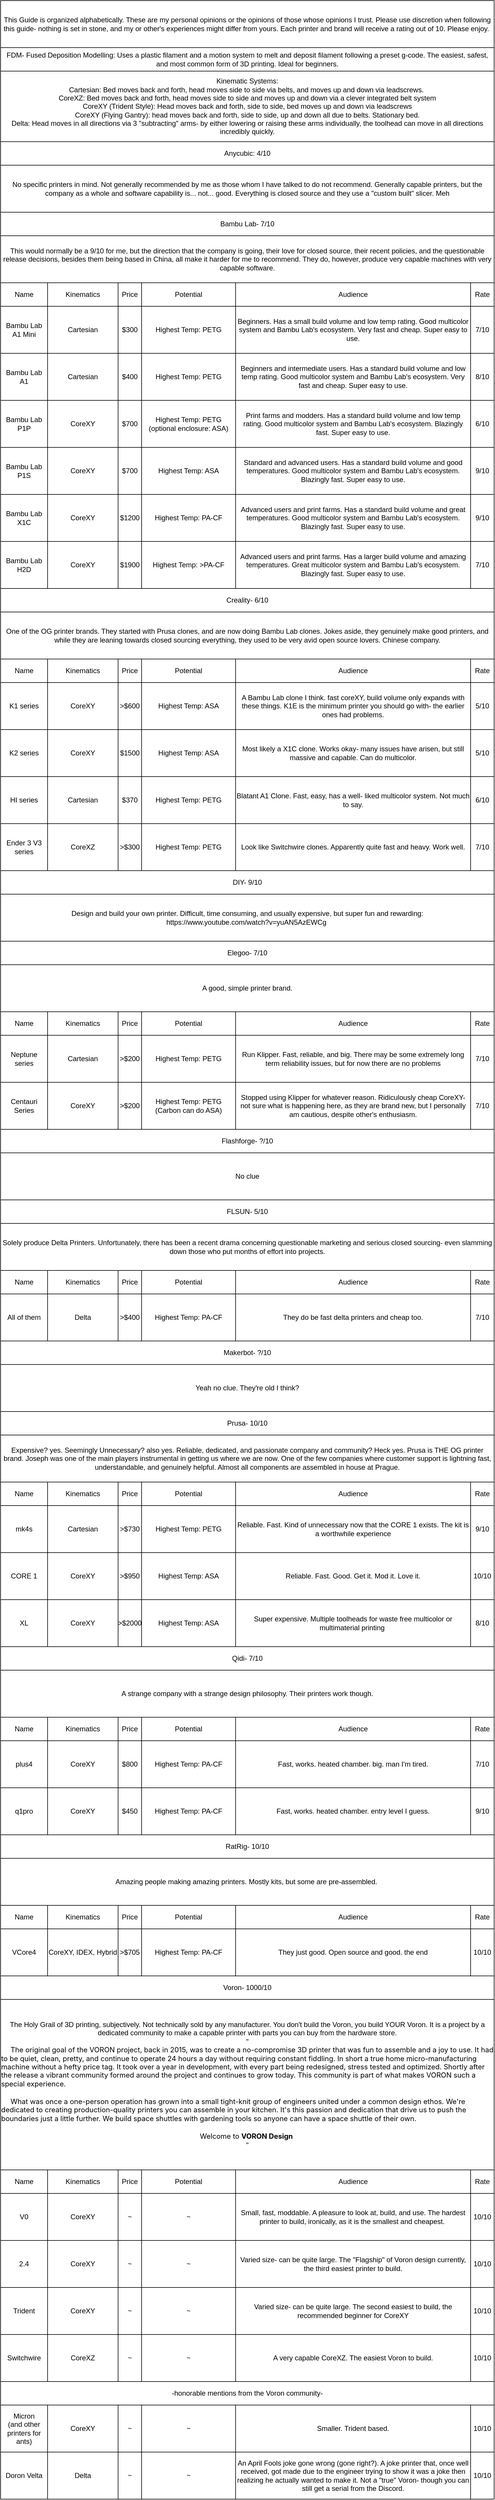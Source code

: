 <mxfile version="26.1.1">
  <diagram name="Page-1" id="4yVphRapAxRlb3RoKPS6">
    <mxGraphModel dx="1065" dy="645" grid="1" gridSize="10" guides="1" tooltips="1" connect="1" arrows="1" fold="1" page="1" pageScale="1" pageWidth="850" pageHeight="1100" math="0" shadow="0">
      <root>
        <mxCell id="0" />
        <mxCell id="1" parent="0" />
        <mxCell id="THGji-hDWPj--Byz9luo-14" value="This Guide is organized alphabetically. These are my personal opinions or the opinions of those whose opinions I trust. Please use discretion when following this guide- nothing is set in stone, and my or other&#39;s experiences might differ from yours. Each printer and brand will receive a rating out of 10. Please enjoy.&amp;nbsp;" style="rounded=0;whiteSpace=wrap;html=1;" vertex="1" parent="1">
          <mxGeometry width="840" height="80" as="geometry" />
        </mxCell>
        <mxCell id="THGji-hDWPj--Byz9luo-15" value="FDM- Fused Deposition Modelling: Uses a plastic filament and a motion system to melt and deposit filament following a preset g-code. The easiest, safest, and most common form of 3D printing. Ideal for beginners." style="whiteSpace=wrap;html=1;" vertex="1" parent="1">
          <mxGeometry y="80" width="840" height="40" as="geometry" />
        </mxCell>
        <mxCell id="THGji-hDWPj--Byz9luo-16" value="Anycubic: 4/10" style="whiteSpace=wrap;html=1;" vertex="1" parent="1">
          <mxGeometry y="240" width="840" height="40" as="geometry" />
        </mxCell>
        <mxCell id="THGji-hDWPj--Byz9luo-17" value="No specific printers in mind. Not generally recommended by me as those whom I have talked to do not recommend. Generally capable printers, but the company as a whole and software capability is... not... good. Everything is closed source and they use a &quot;custom built&quot; slicer. Meh" style="whiteSpace=wrap;html=1;" vertex="1" parent="1">
          <mxGeometry y="280" width="840" height="80" as="geometry" />
        </mxCell>
        <mxCell id="THGji-hDWPj--Byz9luo-18" value="Bambu Lab- 7/10" style="whiteSpace=wrap;html=1;" vertex="1" parent="1">
          <mxGeometry y="360" width="840" height="40" as="geometry" />
        </mxCell>
        <mxCell id="THGji-hDWPj--Byz9luo-19" value="This would normally be a 9/10 for me, but the direction that the company is going, their love for closed source, their recent policies, and the questionable release decisions, besides them being based in China, all make it harder for me to recommend. They do, however, produce very capable machines with very capable software." style="whiteSpace=wrap;html=1;" vertex="1" parent="1">
          <mxGeometry y="400" width="840" height="80" as="geometry" />
        </mxCell>
        <mxCell id="THGji-hDWPj--Byz9luo-20" value="Bambu Lab A1 Mini" style="whiteSpace=wrap;html=1;" vertex="1" parent="1">
          <mxGeometry y="520" width="80" height="80" as="geometry" />
        </mxCell>
        <mxCell id="THGji-hDWPj--Byz9luo-21" value="Name" style="whiteSpace=wrap;html=1;" vertex="1" parent="1">
          <mxGeometry y="480" width="80" height="40" as="geometry" />
        </mxCell>
        <mxCell id="THGji-hDWPj--Byz9luo-22" value="Beginners. Has a small build volume and low temp rating. Good multicolor system and Bambu Lab&#39;s ecosystem. Very fast and cheap. Super easy to use." style="whiteSpace=wrap;html=1;" vertex="1" parent="1">
          <mxGeometry x="400" y="520" width="400" height="80" as="geometry" />
        </mxCell>
        <mxCell id="THGji-hDWPj--Byz9luo-23" value="Audience" style="whiteSpace=wrap;html=1;" vertex="1" parent="1">
          <mxGeometry x="400" y="480" width="400" height="40" as="geometry" />
        </mxCell>
        <mxCell id="THGji-hDWPj--Byz9luo-26" value="Cartesian" style="whiteSpace=wrap;html=1;" vertex="1" parent="1">
          <mxGeometry x="80" y="520" width="120" height="80" as="geometry" />
        </mxCell>
        <mxCell id="THGji-hDWPj--Byz9luo-27" value="Kinematics" style="whiteSpace=wrap;html=1;" vertex="1" parent="1">
          <mxGeometry x="80" y="480" width="120" height="40" as="geometry" />
        </mxCell>
        <mxCell id="THGji-hDWPj--Byz9luo-28" value="Potential" style="whiteSpace=wrap;html=1;" vertex="1" parent="1">
          <mxGeometry x="240" y="480" width="160" height="40" as="geometry" />
        </mxCell>
        <mxCell id="THGji-hDWPj--Byz9luo-29" value="Highest Temp: PETG" style="whiteSpace=wrap;html=1;" vertex="1" parent="1">
          <mxGeometry x="240" y="520" width="160" height="80" as="geometry" />
        </mxCell>
        <mxCell id="THGji-hDWPj--Byz9luo-30" value="Kinematic Systems:&lt;div&gt;Cartesian: Bed moves back and forth, head moves side to side via belts, and moves up and down via leadscrews.&amp;nbsp;&lt;div class=&quot;custom-cursor-default-hover&quot;&gt;CoreXZ: Bed moves back and forth, head moves side to side and moves up and down via a clever integrated belt system&lt;/div&gt;&lt;div class=&quot;custom-cursor-default-hover&quot;&gt;CoreXY (Trident Style): Head moves back and forth, side to side, bed moves up and down via leadscrews&lt;/div&gt;&lt;/div&gt;&lt;div class=&quot;custom-cursor-default-hover&quot;&gt;CoreXY (Flying Gantry): head moves back and forth, side to side, up and down all due to belts. Stationary bed.&lt;/div&gt;&lt;div class=&quot;custom-cursor-default-hover&quot;&gt;Delta: Head moves in all directions via 3 &quot;subtracting&quot; arms- by either lowering or raising these arms individually, the toolhead can move in all directions incredibly quickly.&lt;/div&gt;" style="whiteSpace=wrap;html=1;" vertex="1" parent="1">
          <mxGeometry y="120" width="840" height="120" as="geometry" />
        </mxCell>
        <mxCell id="THGji-hDWPj--Byz9luo-31" value="7/10" style="whiteSpace=wrap;html=1;" vertex="1" parent="1">
          <mxGeometry x="800" y="520" width="40" height="80" as="geometry" />
        </mxCell>
        <mxCell id="THGji-hDWPj--Byz9luo-32" value="Rate" style="whiteSpace=wrap;html=1;" vertex="1" parent="1">
          <mxGeometry x="800" y="480" width="40" height="40" as="geometry" />
        </mxCell>
        <mxCell id="THGji-hDWPj--Byz9luo-43" value="Bambu Lab A1" style="whiteSpace=wrap;html=1;" vertex="1" parent="1">
          <mxGeometry y="600" width="80" height="80" as="geometry" />
        </mxCell>
        <mxCell id="THGji-hDWPj--Byz9luo-44" value="Beginners and intermediate users. Has a standard build volume and low temp rating. Good multicolor system and Bambu Lab&#39;s ecosystem. Very fast and cheap. Super easy to use." style="whiteSpace=wrap;html=1;" vertex="1" parent="1">
          <mxGeometry x="400" y="600" width="400" height="80" as="geometry" />
        </mxCell>
        <mxCell id="THGji-hDWPj--Byz9luo-45" value="Cartesian" style="whiteSpace=wrap;html=1;" vertex="1" parent="1">
          <mxGeometry x="80" y="600" width="120" height="80" as="geometry" />
        </mxCell>
        <mxCell id="THGji-hDWPj--Byz9luo-46" value="Highest Temp: PETG" style="whiteSpace=wrap;html=1;" vertex="1" parent="1">
          <mxGeometry x="240" y="600" width="160" height="80" as="geometry" />
        </mxCell>
        <mxCell id="THGji-hDWPj--Byz9luo-47" value="8/10" style="whiteSpace=wrap;html=1;" vertex="1" parent="1">
          <mxGeometry x="800" y="600" width="40" height="80" as="geometry" />
        </mxCell>
        <mxCell id="THGji-hDWPj--Byz9luo-48" value="Bambu Lab P1P" style="whiteSpace=wrap;html=1;" vertex="1" parent="1">
          <mxGeometry y="680" width="80" height="80" as="geometry" />
        </mxCell>
        <mxCell id="THGji-hDWPj--Byz9luo-49" value="Print farms and modders. Has a standard build volume and low temp rating. Good multicolor system and Bambu Lab&#39;s ecosystem. Blazingly fast. Super easy to use." style="whiteSpace=wrap;html=1;" vertex="1" parent="1">
          <mxGeometry x="400" y="680" width="400" height="80" as="geometry" />
        </mxCell>
        <mxCell id="THGji-hDWPj--Byz9luo-50" value="CoreXY" style="whiteSpace=wrap;html=1;" vertex="1" parent="1">
          <mxGeometry x="80" y="680" width="120" height="80" as="geometry" />
        </mxCell>
        <mxCell id="THGji-hDWPj--Byz9luo-51" value="Highest Temp: PETG&lt;div&gt;(optional enclosure: ASA)&lt;/div&gt;" style="whiteSpace=wrap;html=1;" vertex="1" parent="1">
          <mxGeometry x="240" y="680" width="160" height="80" as="geometry" />
        </mxCell>
        <mxCell id="THGji-hDWPj--Byz9luo-52" value="6/10" style="whiteSpace=wrap;html=1;" vertex="1" parent="1">
          <mxGeometry x="800" y="680" width="40" height="80" as="geometry" />
        </mxCell>
        <mxCell id="THGji-hDWPj--Byz9luo-53" value="Bambu Lab P1S" style="whiteSpace=wrap;html=1;" vertex="1" parent="1">
          <mxGeometry y="760" width="80" height="80" as="geometry" />
        </mxCell>
        <mxCell id="THGji-hDWPj--Byz9luo-54" value="Standard and advanced users. Has a standard build volume and good temperatures. Good multicolor system and Bambu Lab&#39;s ecosystem. Blazingly fast. Super easy to use." style="whiteSpace=wrap;html=1;" vertex="1" parent="1">
          <mxGeometry x="400" y="760" width="400" height="80" as="geometry" />
        </mxCell>
        <mxCell id="THGji-hDWPj--Byz9luo-55" value="CoreXY" style="whiteSpace=wrap;html=1;" vertex="1" parent="1">
          <mxGeometry x="80" y="760" width="120" height="80" as="geometry" />
        </mxCell>
        <mxCell id="THGji-hDWPj--Byz9luo-56" value="Highest Temp: ASA" style="whiteSpace=wrap;html=1;" vertex="1" parent="1">
          <mxGeometry x="240" y="760" width="160" height="80" as="geometry" />
        </mxCell>
        <mxCell id="THGji-hDWPj--Byz9luo-57" value="9/10" style="whiteSpace=wrap;html=1;" vertex="1" parent="1">
          <mxGeometry x="800" y="760" width="40" height="80" as="geometry" />
        </mxCell>
        <mxCell id="THGji-hDWPj--Byz9luo-58" value="Bambu Lab X1C" style="whiteSpace=wrap;html=1;" vertex="1" parent="1">
          <mxGeometry y="840" width="80" height="80" as="geometry" />
        </mxCell>
        <mxCell id="THGji-hDWPj--Byz9luo-59" value="Advanced users and print farms. Has a standard build volume and great temperatures. Good multicolor system and Bambu Lab&#39;s ecosystem. Blazingly fast. Super easy to use." style="whiteSpace=wrap;html=1;" vertex="1" parent="1">
          <mxGeometry x="400" y="840" width="400" height="80" as="geometry" />
        </mxCell>
        <mxCell id="THGji-hDWPj--Byz9luo-60" value="CoreXY" style="whiteSpace=wrap;html=1;" vertex="1" parent="1">
          <mxGeometry x="80" y="840" width="120" height="80" as="geometry" />
        </mxCell>
        <mxCell id="THGji-hDWPj--Byz9luo-61" value="Highest Temp: PA-CF" style="whiteSpace=wrap;html=1;" vertex="1" parent="1">
          <mxGeometry x="240" y="840" width="160" height="80" as="geometry" />
        </mxCell>
        <mxCell id="THGji-hDWPj--Byz9luo-62" value="9/10" style="whiteSpace=wrap;html=1;" vertex="1" parent="1">
          <mxGeometry x="800" y="840" width="40" height="80" as="geometry" />
        </mxCell>
        <mxCell id="THGji-hDWPj--Byz9luo-64" value="Price" style="whiteSpace=wrap;html=1;" vertex="1" parent="1">
          <mxGeometry x="200" y="480" width="40" height="40" as="geometry" />
        </mxCell>
        <mxCell id="THGji-hDWPj--Byz9luo-66" value="$300" style="whiteSpace=wrap;html=1;" vertex="1" parent="1">
          <mxGeometry x="200" y="520" width="40" height="80" as="geometry" />
        </mxCell>
        <mxCell id="THGji-hDWPj--Byz9luo-67" value="$400" style="whiteSpace=wrap;html=1;" vertex="1" parent="1">
          <mxGeometry x="200" y="600" width="40" height="80" as="geometry" />
        </mxCell>
        <mxCell id="THGji-hDWPj--Byz9luo-68" value="$700" style="whiteSpace=wrap;html=1;" vertex="1" parent="1">
          <mxGeometry x="200" y="680" width="40" height="80" as="geometry" />
        </mxCell>
        <mxCell id="THGji-hDWPj--Byz9luo-69" value="$700" style="whiteSpace=wrap;html=1;" vertex="1" parent="1">
          <mxGeometry x="200" y="760" width="40" height="80" as="geometry" />
        </mxCell>
        <mxCell id="THGji-hDWPj--Byz9luo-70" value="$1200" style="whiteSpace=wrap;html=1;" vertex="1" parent="1">
          <mxGeometry x="200" y="840" width="40" height="80" as="geometry" />
        </mxCell>
        <mxCell id="THGji-hDWPj--Byz9luo-71" value="Bambu Lab H2D" style="whiteSpace=wrap;html=1;" vertex="1" parent="1">
          <mxGeometry y="920" width="80" height="80" as="geometry" />
        </mxCell>
        <mxCell id="THGji-hDWPj--Byz9luo-72" value="Advanced users and print farms. Has a larger build volume and amazing temperatures. Great multicolor system and Bambu Lab&#39;s ecosystem. Blazingly fast. Super easy to use." style="whiteSpace=wrap;html=1;" vertex="1" parent="1">
          <mxGeometry x="400" y="920" width="400" height="80" as="geometry" />
        </mxCell>
        <mxCell id="THGji-hDWPj--Byz9luo-73" value="CoreXY" style="whiteSpace=wrap;html=1;" vertex="1" parent="1">
          <mxGeometry x="80" y="920" width="120" height="80" as="geometry" />
        </mxCell>
        <mxCell id="THGji-hDWPj--Byz9luo-74" value="Highest Temp: &amp;gt;PA-CF" style="whiteSpace=wrap;html=1;" vertex="1" parent="1">
          <mxGeometry x="240" y="920" width="160" height="80" as="geometry" />
        </mxCell>
        <mxCell id="THGji-hDWPj--Byz9luo-75" value="7/10" style="whiteSpace=wrap;html=1;" vertex="1" parent="1">
          <mxGeometry x="800" y="920" width="40" height="80" as="geometry" />
        </mxCell>
        <mxCell id="THGji-hDWPj--Byz9luo-76" value="$1900" style="whiteSpace=wrap;html=1;" vertex="1" parent="1">
          <mxGeometry x="200" y="920" width="40" height="80" as="geometry" />
        </mxCell>
        <mxCell id="THGji-hDWPj--Byz9luo-77" value="Creality- 6/10" style="whiteSpace=wrap;html=1;" vertex="1" parent="1">
          <mxGeometry y="1000" width="840" height="40" as="geometry" />
        </mxCell>
        <mxCell id="THGji-hDWPj--Byz9luo-78" value="One of the OG printer brands. They started with Prusa clones, and are now doing Bambu Lab clones. Jokes aside, they genuinely make good printers, and while they are leaning towards closed sourcing everything, they used to be very avid open source lovers. Chinese company." style="whiteSpace=wrap;html=1;" vertex="1" parent="1">
          <mxGeometry y="1040" width="840" height="80" as="geometry" />
        </mxCell>
        <mxCell id="THGji-hDWPj--Byz9luo-79" value="K1 series" style="whiteSpace=wrap;html=1;" vertex="1" parent="1">
          <mxGeometry y="1160" width="80" height="80" as="geometry" />
        </mxCell>
        <mxCell id="THGji-hDWPj--Byz9luo-80" value="Name" style="whiteSpace=wrap;html=1;" vertex="1" parent="1">
          <mxGeometry y="1120" width="80" height="40" as="geometry" />
        </mxCell>
        <mxCell id="THGji-hDWPj--Byz9luo-81" value="A Bambu Lab clone I think. fast coreXY, build volume only expands with these things. K1E is the minimum printer you should go with- the earlier ones had problems." style="whiteSpace=wrap;html=1;" vertex="1" parent="1">
          <mxGeometry x="400" y="1160" width="400" height="80" as="geometry" />
        </mxCell>
        <mxCell id="THGji-hDWPj--Byz9luo-82" value="Audience" style="whiteSpace=wrap;html=1;" vertex="1" parent="1">
          <mxGeometry x="400" y="1120" width="400" height="40" as="geometry" />
        </mxCell>
        <mxCell id="THGji-hDWPj--Byz9luo-83" value="CoreXY" style="whiteSpace=wrap;html=1;" vertex="1" parent="1">
          <mxGeometry x="80" y="1160" width="120" height="80" as="geometry" />
        </mxCell>
        <mxCell id="THGji-hDWPj--Byz9luo-84" value="Kinematics" style="whiteSpace=wrap;html=1;" vertex="1" parent="1">
          <mxGeometry x="80" y="1120" width="120" height="40" as="geometry" />
        </mxCell>
        <mxCell id="THGji-hDWPj--Byz9luo-85" value="Potential" style="whiteSpace=wrap;html=1;" vertex="1" parent="1">
          <mxGeometry x="240" y="1120" width="160" height="40" as="geometry" />
        </mxCell>
        <mxCell id="THGji-hDWPj--Byz9luo-86" value="Highest Temp: ASA" style="whiteSpace=wrap;html=1;" vertex="1" parent="1">
          <mxGeometry x="240" y="1160" width="160" height="80" as="geometry" />
        </mxCell>
        <mxCell id="THGji-hDWPj--Byz9luo-87" value="5/10" style="whiteSpace=wrap;html=1;" vertex="1" parent="1">
          <mxGeometry x="800" y="1160" width="40" height="80" as="geometry" />
        </mxCell>
        <mxCell id="THGji-hDWPj--Byz9luo-88" value="Rate" style="whiteSpace=wrap;html=1;" vertex="1" parent="1">
          <mxGeometry x="800" y="1120" width="40" height="40" as="geometry" />
        </mxCell>
        <mxCell id="THGji-hDWPj--Byz9luo-89" value="Price" style="whiteSpace=wrap;html=1;" vertex="1" parent="1">
          <mxGeometry x="200" y="1120" width="40" height="40" as="geometry" />
        </mxCell>
        <mxCell id="THGji-hDWPj--Byz9luo-90" value="&amp;gt;$600" style="whiteSpace=wrap;html=1;" vertex="1" parent="1">
          <mxGeometry x="200" y="1160" width="40" height="80" as="geometry" />
        </mxCell>
        <mxCell id="THGji-hDWPj--Byz9luo-91" value="K2 series" style="whiteSpace=wrap;html=1;" vertex="1" parent="1">
          <mxGeometry y="1240" width="80" height="80" as="geometry" />
        </mxCell>
        <mxCell id="THGji-hDWPj--Byz9luo-92" value="Most likely a X1C clone. Works okay- many issues have arisen, but still massive and capable. Can do multicolor." style="whiteSpace=wrap;html=1;" vertex="1" parent="1">
          <mxGeometry x="400" y="1240" width="400" height="80" as="geometry" />
        </mxCell>
        <mxCell id="THGji-hDWPj--Byz9luo-93" value="CoreXY" style="whiteSpace=wrap;html=1;" vertex="1" parent="1">
          <mxGeometry x="80" y="1240" width="120" height="80" as="geometry" />
        </mxCell>
        <mxCell id="THGji-hDWPj--Byz9luo-94" value="Highest Temp: ASA" style="whiteSpace=wrap;html=1;" vertex="1" parent="1">
          <mxGeometry x="240" y="1240" width="160" height="80" as="geometry" />
        </mxCell>
        <mxCell id="THGji-hDWPj--Byz9luo-95" value="5/10" style="whiteSpace=wrap;html=1;" vertex="1" parent="1">
          <mxGeometry x="800" y="1240" width="40" height="80" as="geometry" />
        </mxCell>
        <mxCell id="THGji-hDWPj--Byz9luo-96" value="$1500" style="whiteSpace=wrap;html=1;" vertex="1" parent="1">
          <mxGeometry x="200" y="1240" width="40" height="80" as="geometry" />
        </mxCell>
        <mxCell id="THGji-hDWPj--Byz9luo-97" value="HI series" style="whiteSpace=wrap;html=1;" vertex="1" parent="1">
          <mxGeometry y="1320" width="80" height="80" as="geometry" />
        </mxCell>
        <mxCell id="THGji-hDWPj--Byz9luo-98" value="Blatant A1 Clone. Fast, easy, has a well- liked multicolor system. Not much to say." style="whiteSpace=wrap;html=1;" vertex="1" parent="1">
          <mxGeometry x="400" y="1320" width="400" height="80" as="geometry" />
        </mxCell>
        <mxCell id="THGji-hDWPj--Byz9luo-99" value="Cartesian" style="whiteSpace=wrap;html=1;" vertex="1" parent="1">
          <mxGeometry x="80" y="1320" width="120" height="80" as="geometry" />
        </mxCell>
        <mxCell id="THGji-hDWPj--Byz9luo-100" value="Highest Temp: PETG" style="whiteSpace=wrap;html=1;" vertex="1" parent="1">
          <mxGeometry x="240" y="1320" width="160" height="80" as="geometry" />
        </mxCell>
        <mxCell id="THGji-hDWPj--Byz9luo-101" value="6/10" style="whiteSpace=wrap;html=1;" vertex="1" parent="1">
          <mxGeometry x="800" y="1320" width="40" height="80" as="geometry" />
        </mxCell>
        <mxCell id="THGji-hDWPj--Byz9luo-102" value="$370" style="whiteSpace=wrap;html=1;" vertex="1" parent="1">
          <mxGeometry x="200" y="1320" width="40" height="80" as="geometry" />
        </mxCell>
        <mxCell id="THGji-hDWPj--Byz9luo-103" value="Ender 3 V3 series" style="whiteSpace=wrap;html=1;" vertex="1" parent="1">
          <mxGeometry y="1400" width="80" height="80" as="geometry" />
        </mxCell>
        <mxCell id="THGji-hDWPj--Byz9luo-104" value="Look like Switchwire clones. Apparently quite fast and heavy. Work well." style="whiteSpace=wrap;html=1;" vertex="1" parent="1">
          <mxGeometry x="400" y="1400" width="400" height="80" as="geometry" />
        </mxCell>
        <mxCell id="THGji-hDWPj--Byz9luo-105" value="CoreXZ" style="whiteSpace=wrap;html=1;" vertex="1" parent="1">
          <mxGeometry x="80" y="1400" width="120" height="80" as="geometry" />
        </mxCell>
        <mxCell id="THGji-hDWPj--Byz9luo-106" value="Highest Temp: PETG" style="whiteSpace=wrap;html=1;" vertex="1" parent="1">
          <mxGeometry x="240" y="1400" width="160" height="80" as="geometry" />
        </mxCell>
        <mxCell id="THGji-hDWPj--Byz9luo-107" value="7/10" style="whiteSpace=wrap;html=1;" vertex="1" parent="1">
          <mxGeometry x="800" y="1400" width="40" height="80" as="geometry" />
        </mxCell>
        <mxCell id="THGji-hDWPj--Byz9luo-108" value="&amp;gt;$300" style="whiteSpace=wrap;html=1;" vertex="1" parent="1">
          <mxGeometry x="200" y="1400" width="40" height="80" as="geometry" />
        </mxCell>
        <mxCell id="THGji-hDWPj--Byz9luo-109" value="Design and build your own printer. Difficult, time consuming, and usually expensive, but super fun and rewarding:&lt;div&gt;https://www.youtube.com/watch?v=yuAN5AzEWCg&amp;nbsp;&lt;/div&gt;" style="whiteSpace=wrap;html=1;" vertex="1" parent="1">
          <mxGeometry y="1520" width="840" height="80" as="geometry" />
        </mxCell>
        <mxCell id="THGji-hDWPj--Byz9luo-110" value="DIY- 9/10" style="whiteSpace=wrap;html=1;" vertex="1" parent="1">
          <mxGeometry y="1480" width="840" height="40" as="geometry" />
        </mxCell>
        <mxCell id="THGji-hDWPj--Byz9luo-111" value="Elegoo- 7/10" style="whiteSpace=wrap;html=1;" vertex="1" parent="1">
          <mxGeometry y="1600" width="840" height="40" as="geometry" />
        </mxCell>
        <mxCell id="THGji-hDWPj--Byz9luo-112" value="A good, simple printer brand." style="whiteSpace=wrap;html=1;" vertex="1" parent="1">
          <mxGeometry y="1640" width="840" height="80" as="geometry" />
        </mxCell>
        <mxCell id="THGji-hDWPj--Byz9luo-113" value="Neptune series" style="whiteSpace=wrap;html=1;" vertex="1" parent="1">
          <mxGeometry y="1760" width="80" height="80" as="geometry" />
        </mxCell>
        <mxCell id="THGji-hDWPj--Byz9luo-114" value="Name" style="whiteSpace=wrap;html=1;" vertex="1" parent="1">
          <mxGeometry y="1720" width="80" height="40" as="geometry" />
        </mxCell>
        <mxCell id="THGji-hDWPj--Byz9luo-115" value="Run Klipper. Fast, reliable, and big. There may be some extremely long term reliability issues, but for now there are no problems" style="whiteSpace=wrap;html=1;" vertex="1" parent="1">
          <mxGeometry x="400" y="1760" width="400" height="80" as="geometry" />
        </mxCell>
        <mxCell id="THGji-hDWPj--Byz9luo-116" value="Audience" style="whiteSpace=wrap;html=1;" vertex="1" parent="1">
          <mxGeometry x="400" y="1720" width="400" height="40" as="geometry" />
        </mxCell>
        <mxCell id="THGji-hDWPj--Byz9luo-117" value="Cartesian" style="whiteSpace=wrap;html=1;" vertex="1" parent="1">
          <mxGeometry x="80" y="1760" width="120" height="80" as="geometry" />
        </mxCell>
        <mxCell id="THGji-hDWPj--Byz9luo-118" value="Kinematics" style="whiteSpace=wrap;html=1;" vertex="1" parent="1">
          <mxGeometry x="80" y="1720" width="120" height="40" as="geometry" />
        </mxCell>
        <mxCell id="THGji-hDWPj--Byz9luo-119" value="Potential" style="whiteSpace=wrap;html=1;" vertex="1" parent="1">
          <mxGeometry x="240" y="1720" width="160" height="40" as="geometry" />
        </mxCell>
        <mxCell id="THGji-hDWPj--Byz9luo-120" value="Highest Temp: PETG" style="whiteSpace=wrap;html=1;" vertex="1" parent="1">
          <mxGeometry x="240" y="1760" width="160" height="80" as="geometry" />
        </mxCell>
        <mxCell id="THGji-hDWPj--Byz9luo-121" value="7/10" style="whiteSpace=wrap;html=1;" vertex="1" parent="1">
          <mxGeometry x="800" y="1760" width="40" height="80" as="geometry" />
        </mxCell>
        <mxCell id="THGji-hDWPj--Byz9luo-122" value="Rate" style="whiteSpace=wrap;html=1;" vertex="1" parent="1">
          <mxGeometry x="800" y="1720" width="40" height="40" as="geometry" />
        </mxCell>
        <mxCell id="THGji-hDWPj--Byz9luo-123" value="Price" style="whiteSpace=wrap;html=1;" vertex="1" parent="1">
          <mxGeometry x="200" y="1720" width="40" height="40" as="geometry" />
        </mxCell>
        <mxCell id="THGji-hDWPj--Byz9luo-124" value="&amp;gt;$200" style="whiteSpace=wrap;html=1;" vertex="1" parent="1">
          <mxGeometry x="200" y="1760" width="40" height="80" as="geometry" />
        </mxCell>
        <mxCell id="THGji-hDWPj--Byz9luo-137" value="Centauri&lt;div&gt;Series&lt;/div&gt;" style="whiteSpace=wrap;html=1;" vertex="1" parent="1">
          <mxGeometry y="1840" width="80" height="80" as="geometry" />
        </mxCell>
        <mxCell id="THGji-hDWPj--Byz9luo-138" value="Stopped using Klipper for whatever reason. Ridiculously cheap CoreXY- not sure what is happening here, as they are brand new, but I personally am cautious, despite other&#39;s enthusiasm." style="whiteSpace=wrap;html=1;" vertex="1" parent="1">
          <mxGeometry x="400" y="1840" width="400" height="80" as="geometry" />
        </mxCell>
        <mxCell id="THGji-hDWPj--Byz9luo-139" value="CoreXY" style="whiteSpace=wrap;html=1;" vertex="1" parent="1">
          <mxGeometry x="80" y="1840" width="120" height="80" as="geometry" />
        </mxCell>
        <mxCell id="THGji-hDWPj--Byz9luo-140" value="Highest Temp: PETG&lt;div&gt;(Carbon can do ASA)&lt;/div&gt;" style="whiteSpace=wrap;html=1;" vertex="1" parent="1">
          <mxGeometry x="240" y="1840" width="160" height="80" as="geometry" />
        </mxCell>
        <mxCell id="THGji-hDWPj--Byz9luo-141" value="7/10" style="whiteSpace=wrap;html=1;" vertex="1" parent="1">
          <mxGeometry x="800" y="1840" width="40" height="80" as="geometry" />
        </mxCell>
        <mxCell id="THGji-hDWPj--Byz9luo-142" value="&amp;gt;$200" style="whiteSpace=wrap;html=1;" vertex="1" parent="1">
          <mxGeometry x="200" y="1840" width="40" height="80" as="geometry" />
        </mxCell>
        <mxCell id="THGji-hDWPj--Byz9luo-143" value="Flashforge- ?/10" style="whiteSpace=wrap;html=1;" vertex="1" parent="1">
          <mxGeometry y="1920" width="840" height="40" as="geometry" />
        </mxCell>
        <mxCell id="THGji-hDWPj--Byz9luo-144" value="No clue" style="whiteSpace=wrap;html=1;" vertex="1" parent="1">
          <mxGeometry y="1960" width="840" height="80" as="geometry" />
        </mxCell>
        <mxCell id="THGji-hDWPj--Byz9luo-145" value="FLSUN- 5/10" style="whiteSpace=wrap;html=1;" vertex="1" parent="1">
          <mxGeometry y="2040" width="840" height="40" as="geometry" />
        </mxCell>
        <mxCell id="THGji-hDWPj--Byz9luo-146" value="Solely produce Delta Printers. Unfortunately, there has been a recent drama concerning questionable marketing and serious closed sourcing- even slamming down those who put months of effort into projects." style="whiteSpace=wrap;html=1;" vertex="1" parent="1">
          <mxGeometry y="2080" width="840" height="80" as="geometry" />
        </mxCell>
        <mxCell id="THGji-hDWPj--Byz9luo-147" value="All of them" style="whiteSpace=wrap;html=1;" vertex="1" parent="1">
          <mxGeometry y="2200" width="80" height="80" as="geometry" />
        </mxCell>
        <mxCell id="THGji-hDWPj--Byz9luo-148" value="Name" style="whiteSpace=wrap;html=1;" vertex="1" parent="1">
          <mxGeometry y="2160" width="80" height="40" as="geometry" />
        </mxCell>
        <mxCell id="THGji-hDWPj--Byz9luo-149" value="They do be fast delta printers and cheap too." style="whiteSpace=wrap;html=1;" vertex="1" parent="1">
          <mxGeometry x="400" y="2200" width="400" height="80" as="geometry" />
        </mxCell>
        <mxCell id="THGji-hDWPj--Byz9luo-150" value="Audience" style="whiteSpace=wrap;html=1;" vertex="1" parent="1">
          <mxGeometry x="400" y="2160" width="400" height="40" as="geometry" />
        </mxCell>
        <mxCell id="THGji-hDWPj--Byz9luo-151" value="Delta" style="whiteSpace=wrap;html=1;" vertex="1" parent="1">
          <mxGeometry x="80" y="2200" width="120" height="80" as="geometry" />
        </mxCell>
        <mxCell id="THGji-hDWPj--Byz9luo-152" value="Kinematics" style="whiteSpace=wrap;html=1;" vertex="1" parent="1">
          <mxGeometry x="80" y="2160" width="120" height="40" as="geometry" />
        </mxCell>
        <mxCell id="THGji-hDWPj--Byz9luo-153" value="Potential" style="whiteSpace=wrap;html=1;" vertex="1" parent="1">
          <mxGeometry x="240" y="2160" width="160" height="40" as="geometry" />
        </mxCell>
        <mxCell id="THGji-hDWPj--Byz9luo-154" value="Highest Temp: PA-CF" style="whiteSpace=wrap;html=1;" vertex="1" parent="1">
          <mxGeometry x="240" y="2200" width="160" height="80" as="geometry" />
        </mxCell>
        <mxCell id="THGji-hDWPj--Byz9luo-155" value="7/10" style="whiteSpace=wrap;html=1;" vertex="1" parent="1">
          <mxGeometry x="800" y="2200" width="40" height="80" as="geometry" />
        </mxCell>
        <mxCell id="THGji-hDWPj--Byz9luo-156" value="Rate" style="whiteSpace=wrap;html=1;" vertex="1" parent="1">
          <mxGeometry x="800" y="2160" width="40" height="40" as="geometry" />
        </mxCell>
        <mxCell id="THGji-hDWPj--Byz9luo-157" value="Price" style="whiteSpace=wrap;html=1;" vertex="1" parent="1">
          <mxGeometry x="200" y="2160" width="40" height="40" as="geometry" />
        </mxCell>
        <mxCell id="THGji-hDWPj--Byz9luo-158" value="&amp;gt;$400" style="whiteSpace=wrap;html=1;" vertex="1" parent="1">
          <mxGeometry x="200" y="2200" width="40" height="80" as="geometry" />
        </mxCell>
        <mxCell id="THGji-hDWPj--Byz9luo-165" value="Makerbot- ?/10" style="whiteSpace=wrap;html=1;" vertex="1" parent="1">
          <mxGeometry y="2280" width="840" height="40" as="geometry" />
        </mxCell>
        <mxCell id="THGji-hDWPj--Byz9luo-168" value="Yeah no clue. They&#39;re old I think?" style="whiteSpace=wrap;html=1;" vertex="1" parent="1">
          <mxGeometry y="2320" width="840" height="80" as="geometry" />
        </mxCell>
        <mxCell id="THGji-hDWPj--Byz9luo-169" value="Prusa- 10/10" style="whiteSpace=wrap;html=1;" vertex="1" parent="1">
          <mxGeometry y="2400" width="840" height="40" as="geometry" />
        </mxCell>
        <mxCell id="THGji-hDWPj--Byz9luo-170" value="Expensive? yes. Seemingly Unnecessary? also yes. Reliable, dedicated, and passionate company and community? Heck yes. Prusa is THE OG printer brand. Joseph was one of the main players instrumental in getting us where we are now. One of the few companies where customer support is lightning fast, understandable, and genuinely helpful. Almost all components are assembled in house at Prague." style="whiteSpace=wrap;html=1;" vertex="1" parent="1">
          <mxGeometry y="2440" width="840" height="80" as="geometry" />
        </mxCell>
        <mxCell id="THGji-hDWPj--Byz9luo-171" value="mk4s" style="whiteSpace=wrap;html=1;" vertex="1" parent="1">
          <mxGeometry y="2560" width="80" height="80" as="geometry" />
        </mxCell>
        <mxCell id="THGji-hDWPj--Byz9luo-172" value="Name" style="whiteSpace=wrap;html=1;" vertex="1" parent="1">
          <mxGeometry y="2520" width="80" height="40" as="geometry" />
        </mxCell>
        <mxCell id="THGji-hDWPj--Byz9luo-173" value="Reliable. Fast. Kind of unnecessary now that the CORE 1 exists. The kit is a worthwhile experience" style="whiteSpace=wrap;html=1;" vertex="1" parent="1">
          <mxGeometry x="400" y="2560" width="400" height="80" as="geometry" />
        </mxCell>
        <mxCell id="THGji-hDWPj--Byz9luo-174" value="Audience" style="whiteSpace=wrap;html=1;" vertex="1" parent="1">
          <mxGeometry x="400" y="2520" width="400" height="40" as="geometry" />
        </mxCell>
        <mxCell id="THGji-hDWPj--Byz9luo-175" value="Cartesian" style="whiteSpace=wrap;html=1;" vertex="1" parent="1">
          <mxGeometry x="80" y="2560" width="120" height="80" as="geometry" />
        </mxCell>
        <mxCell id="THGji-hDWPj--Byz9luo-176" value="Kinematics" style="whiteSpace=wrap;html=1;" vertex="1" parent="1">
          <mxGeometry x="80" y="2520" width="120" height="40" as="geometry" />
        </mxCell>
        <mxCell id="THGji-hDWPj--Byz9luo-177" value="Potential" style="whiteSpace=wrap;html=1;" vertex="1" parent="1">
          <mxGeometry x="240" y="2520" width="160" height="40" as="geometry" />
        </mxCell>
        <mxCell id="THGji-hDWPj--Byz9luo-178" value="Highest Temp: PETG" style="whiteSpace=wrap;html=1;" vertex="1" parent="1">
          <mxGeometry x="240" y="2560" width="160" height="80" as="geometry" />
        </mxCell>
        <mxCell id="THGji-hDWPj--Byz9luo-179" value="9/10" style="whiteSpace=wrap;html=1;" vertex="1" parent="1">
          <mxGeometry x="800" y="2560" width="40" height="80" as="geometry" />
        </mxCell>
        <mxCell id="THGji-hDWPj--Byz9luo-180" value="Rate" style="whiteSpace=wrap;html=1;" vertex="1" parent="1">
          <mxGeometry x="800" y="2520" width="40" height="40" as="geometry" />
        </mxCell>
        <mxCell id="THGji-hDWPj--Byz9luo-181" value="Price" style="whiteSpace=wrap;html=1;" vertex="1" parent="1">
          <mxGeometry x="200" y="2520" width="40" height="40" as="geometry" />
        </mxCell>
        <mxCell id="THGji-hDWPj--Byz9luo-182" value="&amp;gt;$730" style="whiteSpace=wrap;html=1;" vertex="1" parent="1">
          <mxGeometry x="200" y="2560" width="40" height="80" as="geometry" />
        </mxCell>
        <mxCell id="THGji-hDWPj--Byz9luo-183" value="CORE 1" style="whiteSpace=wrap;html=1;" vertex="1" parent="1">
          <mxGeometry y="2640" width="80" height="80" as="geometry" />
        </mxCell>
        <mxCell id="THGji-hDWPj--Byz9luo-184" value="Reliable. Fast. Good. Get it. Mod it. Love it." style="whiteSpace=wrap;html=1;" vertex="1" parent="1">
          <mxGeometry x="400" y="2640" width="400" height="80" as="geometry" />
        </mxCell>
        <mxCell id="THGji-hDWPj--Byz9luo-185" value="CoreXY" style="whiteSpace=wrap;html=1;" vertex="1" parent="1">
          <mxGeometry x="80" y="2640" width="120" height="80" as="geometry" />
        </mxCell>
        <mxCell id="THGji-hDWPj--Byz9luo-186" value="Highest Temp: ASA" style="whiteSpace=wrap;html=1;" vertex="1" parent="1">
          <mxGeometry x="240" y="2640" width="160" height="80" as="geometry" />
        </mxCell>
        <mxCell id="THGji-hDWPj--Byz9luo-187" value="10/10" style="whiteSpace=wrap;html=1;" vertex="1" parent="1">
          <mxGeometry x="800" y="2640" width="40" height="80" as="geometry" />
        </mxCell>
        <mxCell id="THGji-hDWPj--Byz9luo-188" value="&amp;gt;$950" style="whiteSpace=wrap;html=1;" vertex="1" parent="1">
          <mxGeometry x="200" y="2640" width="40" height="80" as="geometry" />
        </mxCell>
        <mxCell id="THGji-hDWPj--Byz9luo-189" value="XL" style="whiteSpace=wrap;html=1;" vertex="1" parent="1">
          <mxGeometry y="2720" width="80" height="80" as="geometry" />
        </mxCell>
        <mxCell id="THGji-hDWPj--Byz9luo-190" value="Super expensive. Multiple toolheads for waste free multicolor or multimaterial printing&amp;nbsp;" style="whiteSpace=wrap;html=1;" vertex="1" parent="1">
          <mxGeometry x="400" y="2720" width="400" height="80" as="geometry" />
        </mxCell>
        <mxCell id="THGji-hDWPj--Byz9luo-191" value="CoreXY" style="whiteSpace=wrap;html=1;" vertex="1" parent="1">
          <mxGeometry x="80" y="2720" width="120" height="80" as="geometry" />
        </mxCell>
        <mxCell id="THGji-hDWPj--Byz9luo-192" value="Highest Temp: ASA" style="whiteSpace=wrap;html=1;" vertex="1" parent="1">
          <mxGeometry x="240" y="2720" width="160" height="80" as="geometry" />
        </mxCell>
        <mxCell id="THGji-hDWPj--Byz9luo-193" value="8/10" style="whiteSpace=wrap;html=1;" vertex="1" parent="1">
          <mxGeometry x="800" y="2720" width="40" height="80" as="geometry" />
        </mxCell>
        <mxCell id="THGji-hDWPj--Byz9luo-194" value="&amp;gt;$2000" style="whiteSpace=wrap;html=1;" vertex="1" parent="1">
          <mxGeometry x="200" y="2720" width="40" height="80" as="geometry" />
        </mxCell>
        <mxCell id="THGji-hDWPj--Byz9luo-195" value="Qidi- 7/10" style="whiteSpace=wrap;html=1;" vertex="1" parent="1">
          <mxGeometry y="2800" width="840" height="40" as="geometry" />
        </mxCell>
        <mxCell id="THGji-hDWPj--Byz9luo-196" value="A strange company with a strange design philosophy. Their printers work though." style="whiteSpace=wrap;html=1;" vertex="1" parent="1">
          <mxGeometry y="2840" width="840" height="80" as="geometry" />
        </mxCell>
        <mxCell id="THGji-hDWPj--Byz9luo-197" value="plus4" style="whiteSpace=wrap;html=1;" vertex="1" parent="1">
          <mxGeometry y="2960" width="80" height="80" as="geometry" />
        </mxCell>
        <mxCell id="THGji-hDWPj--Byz9luo-198" value="Name" style="whiteSpace=wrap;html=1;" vertex="1" parent="1">
          <mxGeometry y="2920" width="80" height="40" as="geometry" />
        </mxCell>
        <mxCell id="THGji-hDWPj--Byz9luo-199" value="Fast, works. heated chamber. big. man I&#39;m tired." style="whiteSpace=wrap;html=1;" vertex="1" parent="1">
          <mxGeometry x="400" y="2960" width="400" height="80" as="geometry" />
        </mxCell>
        <mxCell id="THGji-hDWPj--Byz9luo-200" value="Audience" style="whiteSpace=wrap;html=1;" vertex="1" parent="1">
          <mxGeometry x="400" y="2920" width="400" height="40" as="geometry" />
        </mxCell>
        <mxCell id="THGji-hDWPj--Byz9luo-201" value="CoreXY" style="whiteSpace=wrap;html=1;" vertex="1" parent="1">
          <mxGeometry x="80" y="2960" width="120" height="80" as="geometry" />
        </mxCell>
        <mxCell id="THGji-hDWPj--Byz9luo-202" value="Kinematics" style="whiteSpace=wrap;html=1;" vertex="1" parent="1">
          <mxGeometry x="80" y="2920" width="120" height="40" as="geometry" />
        </mxCell>
        <mxCell id="THGji-hDWPj--Byz9luo-203" value="Potential" style="whiteSpace=wrap;html=1;" vertex="1" parent="1">
          <mxGeometry x="240" y="2920" width="160" height="40" as="geometry" />
        </mxCell>
        <mxCell id="THGji-hDWPj--Byz9luo-204" value="Highest Temp: PA-CF" style="whiteSpace=wrap;html=1;" vertex="1" parent="1">
          <mxGeometry x="240" y="2960" width="160" height="80" as="geometry" />
        </mxCell>
        <mxCell id="THGji-hDWPj--Byz9luo-205" value="7/10" style="whiteSpace=wrap;html=1;" vertex="1" parent="1">
          <mxGeometry x="800" y="2960" width="40" height="80" as="geometry" />
        </mxCell>
        <mxCell id="THGji-hDWPj--Byz9luo-206" value="Rate" style="whiteSpace=wrap;html=1;" vertex="1" parent="1">
          <mxGeometry x="800" y="2920" width="40" height="40" as="geometry" />
        </mxCell>
        <mxCell id="THGji-hDWPj--Byz9luo-207" value="Price" style="whiteSpace=wrap;html=1;" vertex="1" parent="1">
          <mxGeometry x="200" y="2920" width="40" height="40" as="geometry" />
        </mxCell>
        <mxCell id="THGji-hDWPj--Byz9luo-208" value="$800" style="whiteSpace=wrap;html=1;" vertex="1" parent="1">
          <mxGeometry x="200" y="2960" width="40" height="80" as="geometry" />
        </mxCell>
        <mxCell id="THGji-hDWPj--Byz9luo-221" value="q1pro" style="whiteSpace=wrap;html=1;" vertex="1" parent="1">
          <mxGeometry y="3040" width="80" height="80" as="geometry" />
        </mxCell>
        <mxCell id="THGji-hDWPj--Byz9luo-222" value="Fast, works. heated chamber. entry level I guess." style="whiteSpace=wrap;html=1;" vertex="1" parent="1">
          <mxGeometry x="400" y="3040" width="400" height="80" as="geometry" />
        </mxCell>
        <mxCell id="THGji-hDWPj--Byz9luo-223" value="CoreXY" style="whiteSpace=wrap;html=1;" vertex="1" parent="1">
          <mxGeometry x="80" y="3040" width="120" height="80" as="geometry" />
        </mxCell>
        <mxCell id="THGji-hDWPj--Byz9luo-224" value="Highest Temp: PA-CF" style="whiteSpace=wrap;html=1;" vertex="1" parent="1">
          <mxGeometry x="240" y="3040" width="160" height="80" as="geometry" />
        </mxCell>
        <mxCell id="THGji-hDWPj--Byz9luo-225" value="9/10" style="whiteSpace=wrap;html=1;" vertex="1" parent="1">
          <mxGeometry x="800" y="3040" width="40" height="80" as="geometry" />
        </mxCell>
        <mxCell id="THGji-hDWPj--Byz9luo-226" value="$450" style="whiteSpace=wrap;html=1;" vertex="1" parent="1">
          <mxGeometry x="200" y="3040" width="40" height="80" as="geometry" />
        </mxCell>
        <mxCell id="THGji-hDWPj--Byz9luo-227" value="RatRig- 10/10" style="whiteSpace=wrap;html=1;" vertex="1" parent="1">
          <mxGeometry y="3120" width="840" height="40" as="geometry" />
        </mxCell>
        <mxCell id="THGji-hDWPj--Byz9luo-228" value="Amazing people making amazing printers. Mostly kits, but some are pre-assembled.&amp;nbsp;" style="whiteSpace=wrap;html=1;" vertex="1" parent="1">
          <mxGeometry y="3160" width="840" height="80" as="geometry" />
        </mxCell>
        <mxCell id="THGji-hDWPj--Byz9luo-229" value="VCore4" style="whiteSpace=wrap;html=1;" vertex="1" parent="1">
          <mxGeometry y="3280" width="80" height="80" as="geometry" />
        </mxCell>
        <mxCell id="THGji-hDWPj--Byz9luo-230" value="Name" style="whiteSpace=wrap;html=1;" vertex="1" parent="1">
          <mxGeometry y="3240" width="80" height="40" as="geometry" />
        </mxCell>
        <mxCell id="THGji-hDWPj--Byz9luo-231" value="They just good. Open source and good. the end" style="whiteSpace=wrap;html=1;" vertex="1" parent="1">
          <mxGeometry x="400" y="3280" width="400" height="80" as="geometry" />
        </mxCell>
        <mxCell id="THGji-hDWPj--Byz9luo-232" value="Audience" style="whiteSpace=wrap;html=1;" vertex="1" parent="1">
          <mxGeometry x="400" y="3240" width="400" height="40" as="geometry" />
        </mxCell>
        <mxCell id="THGji-hDWPj--Byz9luo-233" value="CoreXY, IDEX, Hybrid" style="whiteSpace=wrap;html=1;" vertex="1" parent="1">
          <mxGeometry x="80" y="3280" width="120" height="80" as="geometry" />
        </mxCell>
        <mxCell id="THGji-hDWPj--Byz9luo-234" value="Kinematics" style="whiteSpace=wrap;html=1;" vertex="1" parent="1">
          <mxGeometry x="80" y="3240" width="120" height="40" as="geometry" />
        </mxCell>
        <mxCell id="THGji-hDWPj--Byz9luo-235" value="Potential" style="whiteSpace=wrap;html=1;" vertex="1" parent="1">
          <mxGeometry x="240" y="3240" width="160" height="40" as="geometry" />
        </mxCell>
        <mxCell id="THGji-hDWPj--Byz9luo-236" value="Highest Temp: PA-CF" style="whiteSpace=wrap;html=1;" vertex="1" parent="1">
          <mxGeometry x="240" y="3280" width="160" height="80" as="geometry" />
        </mxCell>
        <mxCell id="THGji-hDWPj--Byz9luo-237" value="10/10" style="whiteSpace=wrap;html=1;" vertex="1" parent="1">
          <mxGeometry x="800" y="3280" width="40" height="80" as="geometry" />
        </mxCell>
        <mxCell id="THGji-hDWPj--Byz9luo-238" value="Rate" style="whiteSpace=wrap;html=1;" vertex="1" parent="1">
          <mxGeometry x="800" y="3240" width="40" height="40" as="geometry" />
        </mxCell>
        <mxCell id="THGji-hDWPj--Byz9luo-239" value="Price" style="whiteSpace=wrap;html=1;" vertex="1" parent="1">
          <mxGeometry x="200" y="3240" width="40" height="40" as="geometry" />
        </mxCell>
        <mxCell id="THGji-hDWPj--Byz9luo-240" value="&amp;gt;$705" style="whiteSpace=wrap;html=1;" vertex="1" parent="1">
          <mxGeometry x="200" y="3280" width="40" height="80" as="geometry" />
        </mxCell>
        <mxCell id="THGji-hDWPj--Byz9luo-241" value="Voron- 1000/10" style="whiteSpace=wrap;html=1;" vertex="1" parent="1">
          <mxGeometry y="3360" width="840" height="40" as="geometry" />
        </mxCell>
        <mxCell id="THGji-hDWPj--Byz9luo-242" value="The Holy Grail of 3D printing, subjectively. Not technically sold by any manufacturer. You don&#39;t build the Voron, you build YOUR Voron. It is a project by a dedicated community to make a capable printer with parts you can buy from the hardware store.&lt;div class=&quot;custom-cursor-default-hover&quot;&gt;&quot;&lt;/div&gt;&lt;p style=&quot;box-sizing: border-box; margin-top: 0px; margin-bottom: 1rem; font-family: -apple-system, BlinkMacSystemFont, &amp;quot;Segoe UI&amp;quot;, Roboto, &amp;quot;Helvetica Neue&amp;quot;, Arial, &amp;quot;Noto Sans&amp;quot;, sans-serif, &amp;quot;Apple Color Emoji&amp;quot;, &amp;quot;Segoe UI Emoji&amp;quot;, &amp;quot;Segoe UI Symbol&amp;quot;, &amp;quot;Noto Color Emoji&amp;quot;; text-align: left; text-indent: 16px;&quot; class=&quot;custom-cursor-default-hover&quot;&gt;&lt;font class=&quot;custom-cursor-default-hover&quot;&gt;The original goal of the VORON project, back in 2015, was to create a no-compromise 3D printer that was fun to assemble and a joy to use. It had to be quiet, clean, pretty, and continue to operate 24 hours a day without requiring constant fiddling. In short a true home micro-manufacturing machine without a hefty price tag. It took over a year in development, with every part being redesigned, stress tested and optimized. Shortly after the release a vibrant community formed around the project and continues to grow today. This community is part of what makes VORON such a special experience.&lt;/font&gt;&lt;/p&gt;&lt;p style=&quot;box-sizing: border-box; margin-top: 0px; margin-bottom: 1rem; font-family: -apple-system, BlinkMacSystemFont, &amp;quot;Segoe UI&amp;quot;, Roboto, &amp;quot;Helvetica Neue&amp;quot;, Arial, &amp;quot;Noto Sans&amp;quot;, sans-serif, &amp;quot;Apple Color Emoji&amp;quot;, &amp;quot;Segoe UI Emoji&amp;quot;, &amp;quot;Segoe UI Symbol&amp;quot;, &amp;quot;Noto Color Emoji&amp;quot;; text-align: left; text-indent: 16px;&quot; class=&quot;custom-cursor-default-hover&quot;&gt;&lt;font class=&quot;custom-cursor-default-hover&quot;&gt;What was once a one-person operation has grown into a small tight-knit group of engineers united under a common design ethos. We&#39;re dedicated to creating production-quality printers you can assemble in your kitchen. It&#39;s this passion and dedication that drive us to push the boundaries just a little further. We build space shuttles with gardening tools so anyone can have a space shuttle of their own.&lt;/font&gt;&lt;/p&gt;&lt;div class=&quot;custom-cursor-default-hover&quot;&gt;&lt;font class=&quot;custom-cursor-default-hover&quot;&gt;&lt;span class=&quot;custom-cursor-default-hover&quot; style=&quot;font-family: -apple-system, BlinkMacSystemFont, &amp;quot;Segoe UI&amp;quot;, Roboto, &amp;quot;Helvetica Neue&amp;quot;, Arial, &amp;quot;Noto Sans&amp;quot;, sans-serif, &amp;quot;Apple Color Emoji&amp;quot;, &amp;quot;Segoe UI Emoji&amp;quot;, &amp;quot;Segoe UI Symbol&amp;quot;, &amp;quot;Noto Color Emoji&amp;quot;; text-align: left; text-indent: 16px;&quot;&gt;Welcome &lt;/span&gt;&lt;span class=&quot;custom-cursor-default-hover&quot; style=&quot;font-family: -apple-system, BlinkMacSystemFont, &amp;quot;Segoe UI&amp;quot;, Roboto, &amp;quot;Helvetica Neue&amp;quot;, Arial, &amp;quot;Noto Sans&amp;quot;, sans-serif, &amp;quot;Apple Color Emoji&amp;quot;, &amp;quot;Segoe UI Emoji&amp;quot;, &amp;quot;Segoe UI Symbol&amp;quot;, &amp;quot;Noto Color Emoji&amp;quot;; text-align: left; text-indent: 16px;&quot;&gt;to&amp;nbsp;&lt;/span&gt;&lt;span class=&quot;custom-cursor-default-hover&quot; style=&quot;background-color: transparent; box-sizing: border-box; font-weight: bolder; font-family: -apple-system, BlinkMacSystemFont, &amp;quot;Segoe UI&amp;quot;, Roboto, &amp;quot;Helvetica Neue&amp;quot;, Arial, &amp;quot;Noto Sans&amp;quot;, sans-serif, &amp;quot;Apple Color Emoji&amp;quot;, &amp;quot;Segoe UI Emoji&amp;quot;, &amp;quot;Segoe UI Symbol&amp;quot;, &amp;quot;Noto Color Emoji&amp;quot;; text-align: left; text-indent: 16px;&quot;&gt;VORON Design&lt;/span&gt;&amp;nbsp;&lt;/font&gt;&lt;/div&gt;&lt;div class=&quot;custom-cursor-default-hover&quot;&gt;&lt;font class=&quot;custom-cursor-default-hover&quot;&gt;&quot;&lt;/font&gt;&lt;/div&gt;" style="whiteSpace=wrap;html=1;" vertex="1" parent="1">
          <mxGeometry y="3400" width="840" height="290" as="geometry" />
        </mxCell>
        <mxCell id="THGji-hDWPj--Byz9luo-243" value="V0" style="whiteSpace=wrap;html=1;" vertex="1" parent="1">
          <mxGeometry y="3730" width="80" height="80" as="geometry" />
        </mxCell>
        <mxCell id="THGji-hDWPj--Byz9luo-244" value="Name" style="whiteSpace=wrap;html=1;" vertex="1" parent="1">
          <mxGeometry y="3690" width="80" height="40" as="geometry" />
        </mxCell>
        <mxCell id="THGji-hDWPj--Byz9luo-245" value="Small, fast, moddable. A pleasure to look at, build, and use. The hardest printer to build, ironically, as it is the smallest and cheapest.&lt;span class=&quot;custom-cursor-default-hover&quot; style=&quot;background-color: transparent; color: light-dark(rgb(0, 0, 0), rgb(255, 255, 255));&quot;&gt;&amp;nbsp;&lt;/span&gt;" style="whiteSpace=wrap;html=1;" vertex="1" parent="1">
          <mxGeometry x="400" y="3730" width="400" height="80" as="geometry" />
        </mxCell>
        <mxCell id="THGji-hDWPj--Byz9luo-246" value="Audience" style="whiteSpace=wrap;html=1;" vertex="1" parent="1">
          <mxGeometry x="400" y="3690" width="400" height="40" as="geometry" />
        </mxCell>
        <mxCell id="THGji-hDWPj--Byz9luo-247" value="CoreXY" style="whiteSpace=wrap;html=1;" vertex="1" parent="1">
          <mxGeometry x="80" y="3730" width="120" height="80" as="geometry" />
        </mxCell>
        <mxCell id="THGji-hDWPj--Byz9luo-248" value="Kinematics" style="whiteSpace=wrap;html=1;" vertex="1" parent="1">
          <mxGeometry x="80" y="3690" width="120" height="40" as="geometry" />
        </mxCell>
        <mxCell id="THGji-hDWPj--Byz9luo-249" value="Potential" style="whiteSpace=wrap;html=1;" vertex="1" parent="1">
          <mxGeometry x="240" y="3690" width="160" height="40" as="geometry" />
        </mxCell>
        <mxCell id="THGji-hDWPj--Byz9luo-250" value="~" style="whiteSpace=wrap;html=1;" vertex="1" parent="1">
          <mxGeometry x="240" y="3730" width="160" height="80" as="geometry" />
        </mxCell>
        <mxCell id="THGji-hDWPj--Byz9luo-251" value="10/10" style="whiteSpace=wrap;html=1;" vertex="1" parent="1">
          <mxGeometry x="800" y="3730" width="40" height="80" as="geometry" />
        </mxCell>
        <mxCell id="THGji-hDWPj--Byz9luo-252" value="Rate" style="whiteSpace=wrap;html=1;" vertex="1" parent="1">
          <mxGeometry x="800" y="3690" width="40" height="40" as="geometry" />
        </mxCell>
        <mxCell id="THGji-hDWPj--Byz9luo-253" value="Price" style="whiteSpace=wrap;html=1;" vertex="1" parent="1">
          <mxGeometry x="200" y="3690" width="40" height="40" as="geometry" />
        </mxCell>
        <mxCell id="THGji-hDWPj--Byz9luo-254" value="~" style="whiteSpace=wrap;html=1;" vertex="1" parent="1">
          <mxGeometry x="200" y="3730" width="40" height="80" as="geometry" />
        </mxCell>
        <mxCell id="THGji-hDWPj--Byz9luo-255" value="2.4" style="whiteSpace=wrap;html=1;" vertex="1" parent="1">
          <mxGeometry y="3810" width="80" height="80" as="geometry" />
        </mxCell>
        <mxCell id="THGji-hDWPj--Byz9luo-256" value="Varied size- can be quite large. The &quot;Flagship&quot; of Voron design currently, the third easiest printer to build." style="whiteSpace=wrap;html=1;" vertex="1" parent="1">
          <mxGeometry x="400" y="3810" width="400" height="80" as="geometry" />
        </mxCell>
        <mxCell id="THGji-hDWPj--Byz9luo-257" value="CoreXY" style="whiteSpace=wrap;html=1;" vertex="1" parent="1">
          <mxGeometry x="80" y="3810" width="120" height="80" as="geometry" />
        </mxCell>
        <mxCell id="THGji-hDWPj--Byz9luo-258" value="~" style="whiteSpace=wrap;html=1;" vertex="1" parent="1">
          <mxGeometry x="240" y="3810" width="160" height="80" as="geometry" />
        </mxCell>
        <mxCell id="THGji-hDWPj--Byz9luo-259" value="10/10" style="whiteSpace=wrap;html=1;" vertex="1" parent="1">
          <mxGeometry x="800" y="3810" width="40" height="80" as="geometry" />
        </mxCell>
        <mxCell id="THGji-hDWPj--Byz9luo-260" value="~" style="whiteSpace=wrap;html=1;" vertex="1" parent="1">
          <mxGeometry x="200" y="3810" width="40" height="80" as="geometry" />
        </mxCell>
        <mxCell id="THGji-hDWPj--Byz9luo-261" value="Trident" style="whiteSpace=wrap;html=1;" vertex="1" parent="1">
          <mxGeometry y="3890" width="80" height="80" as="geometry" />
        </mxCell>
        <mxCell id="THGji-hDWPj--Byz9luo-262" value="Varied size- can be quite large. The second easiest to build, the recommended beginner for CoreXY" style="whiteSpace=wrap;html=1;" vertex="1" parent="1">
          <mxGeometry x="400" y="3890" width="400" height="80" as="geometry" />
        </mxCell>
        <mxCell id="THGji-hDWPj--Byz9luo-263" value="CoreXY" style="whiteSpace=wrap;html=1;" vertex="1" parent="1">
          <mxGeometry x="80" y="3890" width="120" height="80" as="geometry" />
        </mxCell>
        <mxCell id="THGji-hDWPj--Byz9luo-264" value="~" style="whiteSpace=wrap;html=1;" vertex="1" parent="1">
          <mxGeometry x="240" y="3890" width="160" height="80" as="geometry" />
        </mxCell>
        <mxCell id="THGji-hDWPj--Byz9luo-265" value="10/10" style="whiteSpace=wrap;html=1;" vertex="1" parent="1">
          <mxGeometry x="800" y="3890" width="40" height="80" as="geometry" />
        </mxCell>
        <mxCell id="THGji-hDWPj--Byz9luo-266" value="~" style="whiteSpace=wrap;html=1;" vertex="1" parent="1">
          <mxGeometry x="200" y="3890" width="40" height="80" as="geometry" />
        </mxCell>
        <mxCell id="THGji-hDWPj--Byz9luo-267" value="Switchwire" style="whiteSpace=wrap;html=1;" vertex="1" parent="1">
          <mxGeometry y="3970" width="80" height="80" as="geometry" />
        </mxCell>
        <mxCell id="THGji-hDWPj--Byz9luo-268" value="A very capable CoreXZ. The easiest Voron to build." style="whiteSpace=wrap;html=1;" vertex="1" parent="1">
          <mxGeometry x="400" y="3970" width="400" height="80" as="geometry" />
        </mxCell>
        <mxCell id="THGji-hDWPj--Byz9luo-269" value="CoreXZ" style="whiteSpace=wrap;html=1;" vertex="1" parent="1">
          <mxGeometry x="80" y="3970" width="120" height="80" as="geometry" />
        </mxCell>
        <mxCell id="THGji-hDWPj--Byz9luo-270" value="~" style="whiteSpace=wrap;html=1;" vertex="1" parent="1">
          <mxGeometry x="240" y="3970" width="160" height="80" as="geometry" />
        </mxCell>
        <mxCell id="THGji-hDWPj--Byz9luo-271" value="10/10" style="whiteSpace=wrap;html=1;" vertex="1" parent="1">
          <mxGeometry x="800" y="3970" width="40" height="80" as="geometry" />
        </mxCell>
        <mxCell id="THGji-hDWPj--Byz9luo-272" value="~" style="whiteSpace=wrap;html=1;" vertex="1" parent="1">
          <mxGeometry x="200" y="3970" width="40" height="80" as="geometry" />
        </mxCell>
        <mxCell id="THGji-hDWPj--Byz9luo-273" value="-honorable mentions from the Voron community-" style="whiteSpace=wrap;html=1;" vertex="1" parent="1">
          <mxGeometry y="4050" width="840" height="40" as="geometry" />
        </mxCell>
        <mxCell id="THGji-hDWPj--Byz9luo-274" value="Micron&lt;div&gt;(and other printers for ants)&lt;/div&gt;" style="whiteSpace=wrap;html=1;" vertex="1" parent="1">
          <mxGeometry y="4090" width="80" height="80" as="geometry" />
        </mxCell>
        <mxCell id="THGji-hDWPj--Byz9luo-275" value="Smaller. Trident based." style="whiteSpace=wrap;html=1;" vertex="1" parent="1">
          <mxGeometry x="400" y="4090" width="400" height="80" as="geometry" />
        </mxCell>
        <mxCell id="THGji-hDWPj--Byz9luo-276" value="CoreXY" style="whiteSpace=wrap;html=1;" vertex="1" parent="1">
          <mxGeometry x="80" y="4090" width="120" height="80" as="geometry" />
        </mxCell>
        <mxCell id="THGji-hDWPj--Byz9luo-277" value="~" style="whiteSpace=wrap;html=1;" vertex="1" parent="1">
          <mxGeometry x="240" y="4090" width="160" height="80" as="geometry" />
        </mxCell>
        <mxCell id="THGji-hDWPj--Byz9luo-278" value="10/10" style="whiteSpace=wrap;html=1;" vertex="1" parent="1">
          <mxGeometry x="800" y="4090" width="40" height="80" as="geometry" />
        </mxCell>
        <mxCell id="THGji-hDWPj--Byz9luo-279" value="~" style="whiteSpace=wrap;html=1;" vertex="1" parent="1">
          <mxGeometry x="200" y="4090" width="40" height="80" as="geometry" />
        </mxCell>
        <mxCell id="THGji-hDWPj--Byz9luo-280" value="Doron Velta" style="whiteSpace=wrap;html=1;" vertex="1" parent="1">
          <mxGeometry y="4170" width="80" height="80" as="geometry" />
        </mxCell>
        <mxCell id="THGji-hDWPj--Byz9luo-281" value="An April Fools joke gone wrong (gone right?). A joke printer that, once well received, got made due to the engineer trying to show it was a joke then realizing he actually wanted to make it. Not a &quot;true&quot; Voron- though you can still get a serial from the Discord." style="whiteSpace=wrap;html=1;" vertex="1" parent="1">
          <mxGeometry x="400" y="4170" width="400" height="80" as="geometry" />
        </mxCell>
        <mxCell id="THGji-hDWPj--Byz9luo-282" value="Delta" style="whiteSpace=wrap;html=1;" vertex="1" parent="1">
          <mxGeometry x="80" y="4170" width="120" height="80" as="geometry" />
        </mxCell>
        <mxCell id="THGji-hDWPj--Byz9luo-283" value="~" style="whiteSpace=wrap;html=1;" vertex="1" parent="1">
          <mxGeometry x="240" y="4170" width="160" height="80" as="geometry" />
        </mxCell>
        <mxCell id="THGji-hDWPj--Byz9luo-284" value="10/10" style="whiteSpace=wrap;html=1;" vertex="1" parent="1">
          <mxGeometry x="800" y="4170" width="40" height="80" as="geometry" />
        </mxCell>
        <mxCell id="THGji-hDWPj--Byz9luo-285" value="~" style="whiteSpace=wrap;html=1;" vertex="1" parent="1">
          <mxGeometry x="200" y="4170" width="40" height="80" as="geometry" />
        </mxCell>
      </root>
    </mxGraphModel>
  </diagram>
</mxfile>
